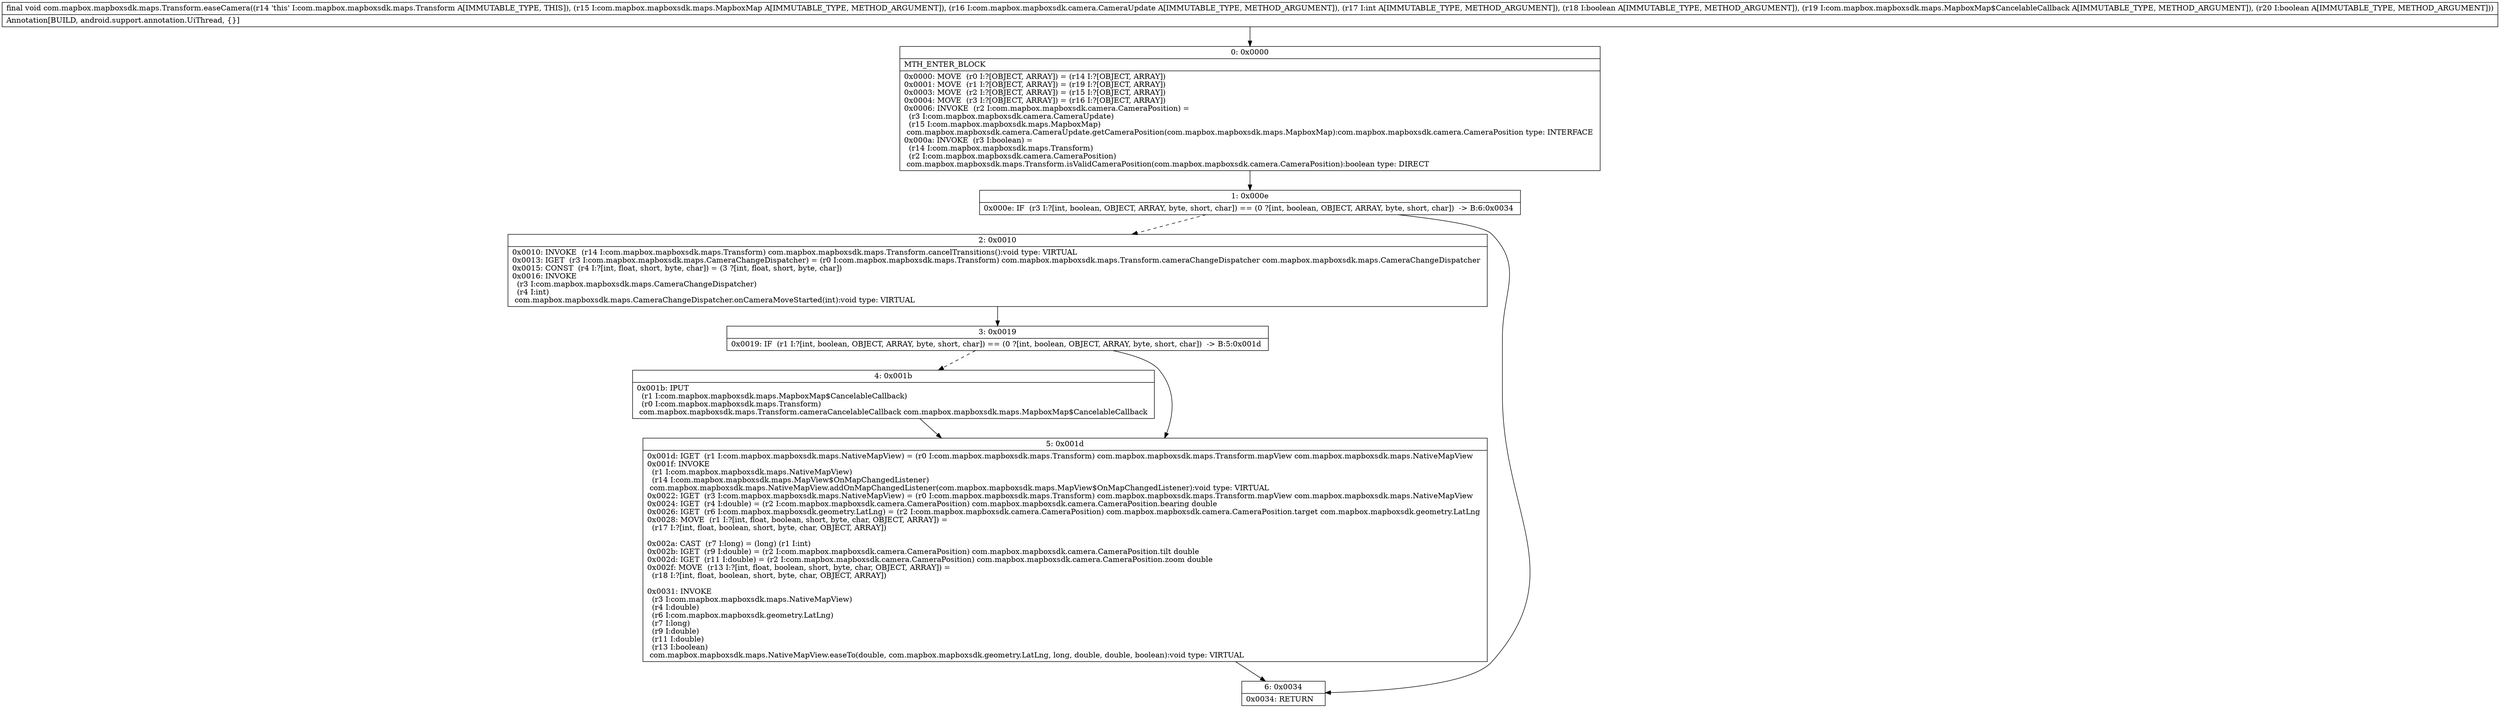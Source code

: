 digraph "CFG forcom.mapbox.mapboxsdk.maps.Transform.easeCamera(Lcom\/mapbox\/mapboxsdk\/maps\/MapboxMap;Lcom\/mapbox\/mapboxsdk\/camera\/CameraUpdate;IZLcom\/mapbox\/mapboxsdk\/maps\/MapboxMap$CancelableCallback;Z)V" {
Node_0 [shape=record,label="{0\:\ 0x0000|MTH_ENTER_BLOCK\l|0x0000: MOVE  (r0 I:?[OBJECT, ARRAY]) = (r14 I:?[OBJECT, ARRAY]) \l0x0001: MOVE  (r1 I:?[OBJECT, ARRAY]) = (r19 I:?[OBJECT, ARRAY]) \l0x0003: MOVE  (r2 I:?[OBJECT, ARRAY]) = (r15 I:?[OBJECT, ARRAY]) \l0x0004: MOVE  (r3 I:?[OBJECT, ARRAY]) = (r16 I:?[OBJECT, ARRAY]) \l0x0006: INVOKE  (r2 I:com.mapbox.mapboxsdk.camera.CameraPosition) = \l  (r3 I:com.mapbox.mapboxsdk.camera.CameraUpdate)\l  (r15 I:com.mapbox.mapboxsdk.maps.MapboxMap)\l com.mapbox.mapboxsdk.camera.CameraUpdate.getCameraPosition(com.mapbox.mapboxsdk.maps.MapboxMap):com.mapbox.mapboxsdk.camera.CameraPosition type: INTERFACE \l0x000a: INVOKE  (r3 I:boolean) = \l  (r14 I:com.mapbox.mapboxsdk.maps.Transform)\l  (r2 I:com.mapbox.mapboxsdk.camera.CameraPosition)\l com.mapbox.mapboxsdk.maps.Transform.isValidCameraPosition(com.mapbox.mapboxsdk.camera.CameraPosition):boolean type: DIRECT \l}"];
Node_1 [shape=record,label="{1\:\ 0x000e|0x000e: IF  (r3 I:?[int, boolean, OBJECT, ARRAY, byte, short, char]) == (0 ?[int, boolean, OBJECT, ARRAY, byte, short, char])  \-\> B:6:0x0034 \l}"];
Node_2 [shape=record,label="{2\:\ 0x0010|0x0010: INVOKE  (r14 I:com.mapbox.mapboxsdk.maps.Transform) com.mapbox.mapboxsdk.maps.Transform.cancelTransitions():void type: VIRTUAL \l0x0013: IGET  (r3 I:com.mapbox.mapboxsdk.maps.CameraChangeDispatcher) = (r0 I:com.mapbox.mapboxsdk.maps.Transform) com.mapbox.mapboxsdk.maps.Transform.cameraChangeDispatcher com.mapbox.mapboxsdk.maps.CameraChangeDispatcher \l0x0015: CONST  (r4 I:?[int, float, short, byte, char]) = (3 ?[int, float, short, byte, char]) \l0x0016: INVOKE  \l  (r3 I:com.mapbox.mapboxsdk.maps.CameraChangeDispatcher)\l  (r4 I:int)\l com.mapbox.mapboxsdk.maps.CameraChangeDispatcher.onCameraMoveStarted(int):void type: VIRTUAL \l}"];
Node_3 [shape=record,label="{3\:\ 0x0019|0x0019: IF  (r1 I:?[int, boolean, OBJECT, ARRAY, byte, short, char]) == (0 ?[int, boolean, OBJECT, ARRAY, byte, short, char])  \-\> B:5:0x001d \l}"];
Node_4 [shape=record,label="{4\:\ 0x001b|0x001b: IPUT  \l  (r1 I:com.mapbox.mapboxsdk.maps.MapboxMap$CancelableCallback)\l  (r0 I:com.mapbox.mapboxsdk.maps.Transform)\l com.mapbox.mapboxsdk.maps.Transform.cameraCancelableCallback com.mapbox.mapboxsdk.maps.MapboxMap$CancelableCallback \l}"];
Node_5 [shape=record,label="{5\:\ 0x001d|0x001d: IGET  (r1 I:com.mapbox.mapboxsdk.maps.NativeMapView) = (r0 I:com.mapbox.mapboxsdk.maps.Transform) com.mapbox.mapboxsdk.maps.Transform.mapView com.mapbox.mapboxsdk.maps.NativeMapView \l0x001f: INVOKE  \l  (r1 I:com.mapbox.mapboxsdk.maps.NativeMapView)\l  (r14 I:com.mapbox.mapboxsdk.maps.MapView$OnMapChangedListener)\l com.mapbox.mapboxsdk.maps.NativeMapView.addOnMapChangedListener(com.mapbox.mapboxsdk.maps.MapView$OnMapChangedListener):void type: VIRTUAL \l0x0022: IGET  (r3 I:com.mapbox.mapboxsdk.maps.NativeMapView) = (r0 I:com.mapbox.mapboxsdk.maps.Transform) com.mapbox.mapboxsdk.maps.Transform.mapView com.mapbox.mapboxsdk.maps.NativeMapView \l0x0024: IGET  (r4 I:double) = (r2 I:com.mapbox.mapboxsdk.camera.CameraPosition) com.mapbox.mapboxsdk.camera.CameraPosition.bearing double \l0x0026: IGET  (r6 I:com.mapbox.mapboxsdk.geometry.LatLng) = (r2 I:com.mapbox.mapboxsdk.camera.CameraPosition) com.mapbox.mapboxsdk.camera.CameraPosition.target com.mapbox.mapboxsdk.geometry.LatLng \l0x0028: MOVE  (r1 I:?[int, float, boolean, short, byte, char, OBJECT, ARRAY]) = \l  (r17 I:?[int, float, boolean, short, byte, char, OBJECT, ARRAY])\l \l0x002a: CAST  (r7 I:long) = (long) (r1 I:int) \l0x002b: IGET  (r9 I:double) = (r2 I:com.mapbox.mapboxsdk.camera.CameraPosition) com.mapbox.mapboxsdk.camera.CameraPosition.tilt double \l0x002d: IGET  (r11 I:double) = (r2 I:com.mapbox.mapboxsdk.camera.CameraPosition) com.mapbox.mapboxsdk.camera.CameraPosition.zoom double \l0x002f: MOVE  (r13 I:?[int, float, boolean, short, byte, char, OBJECT, ARRAY]) = \l  (r18 I:?[int, float, boolean, short, byte, char, OBJECT, ARRAY])\l \l0x0031: INVOKE  \l  (r3 I:com.mapbox.mapboxsdk.maps.NativeMapView)\l  (r4 I:double)\l  (r6 I:com.mapbox.mapboxsdk.geometry.LatLng)\l  (r7 I:long)\l  (r9 I:double)\l  (r11 I:double)\l  (r13 I:boolean)\l com.mapbox.mapboxsdk.maps.NativeMapView.easeTo(double, com.mapbox.mapboxsdk.geometry.LatLng, long, double, double, boolean):void type: VIRTUAL \l}"];
Node_6 [shape=record,label="{6\:\ 0x0034|0x0034: RETURN   \l}"];
MethodNode[shape=record,label="{final void com.mapbox.mapboxsdk.maps.Transform.easeCamera((r14 'this' I:com.mapbox.mapboxsdk.maps.Transform A[IMMUTABLE_TYPE, THIS]), (r15 I:com.mapbox.mapboxsdk.maps.MapboxMap A[IMMUTABLE_TYPE, METHOD_ARGUMENT]), (r16 I:com.mapbox.mapboxsdk.camera.CameraUpdate A[IMMUTABLE_TYPE, METHOD_ARGUMENT]), (r17 I:int A[IMMUTABLE_TYPE, METHOD_ARGUMENT]), (r18 I:boolean A[IMMUTABLE_TYPE, METHOD_ARGUMENT]), (r19 I:com.mapbox.mapboxsdk.maps.MapboxMap$CancelableCallback A[IMMUTABLE_TYPE, METHOD_ARGUMENT]), (r20 I:boolean A[IMMUTABLE_TYPE, METHOD_ARGUMENT]))  | Annotation[BUILD, android.support.annotation.UiThread, \{\}]\l}"];
MethodNode -> Node_0;
Node_0 -> Node_1;
Node_1 -> Node_2[style=dashed];
Node_1 -> Node_6;
Node_2 -> Node_3;
Node_3 -> Node_4[style=dashed];
Node_3 -> Node_5;
Node_4 -> Node_5;
Node_5 -> Node_6;
}


